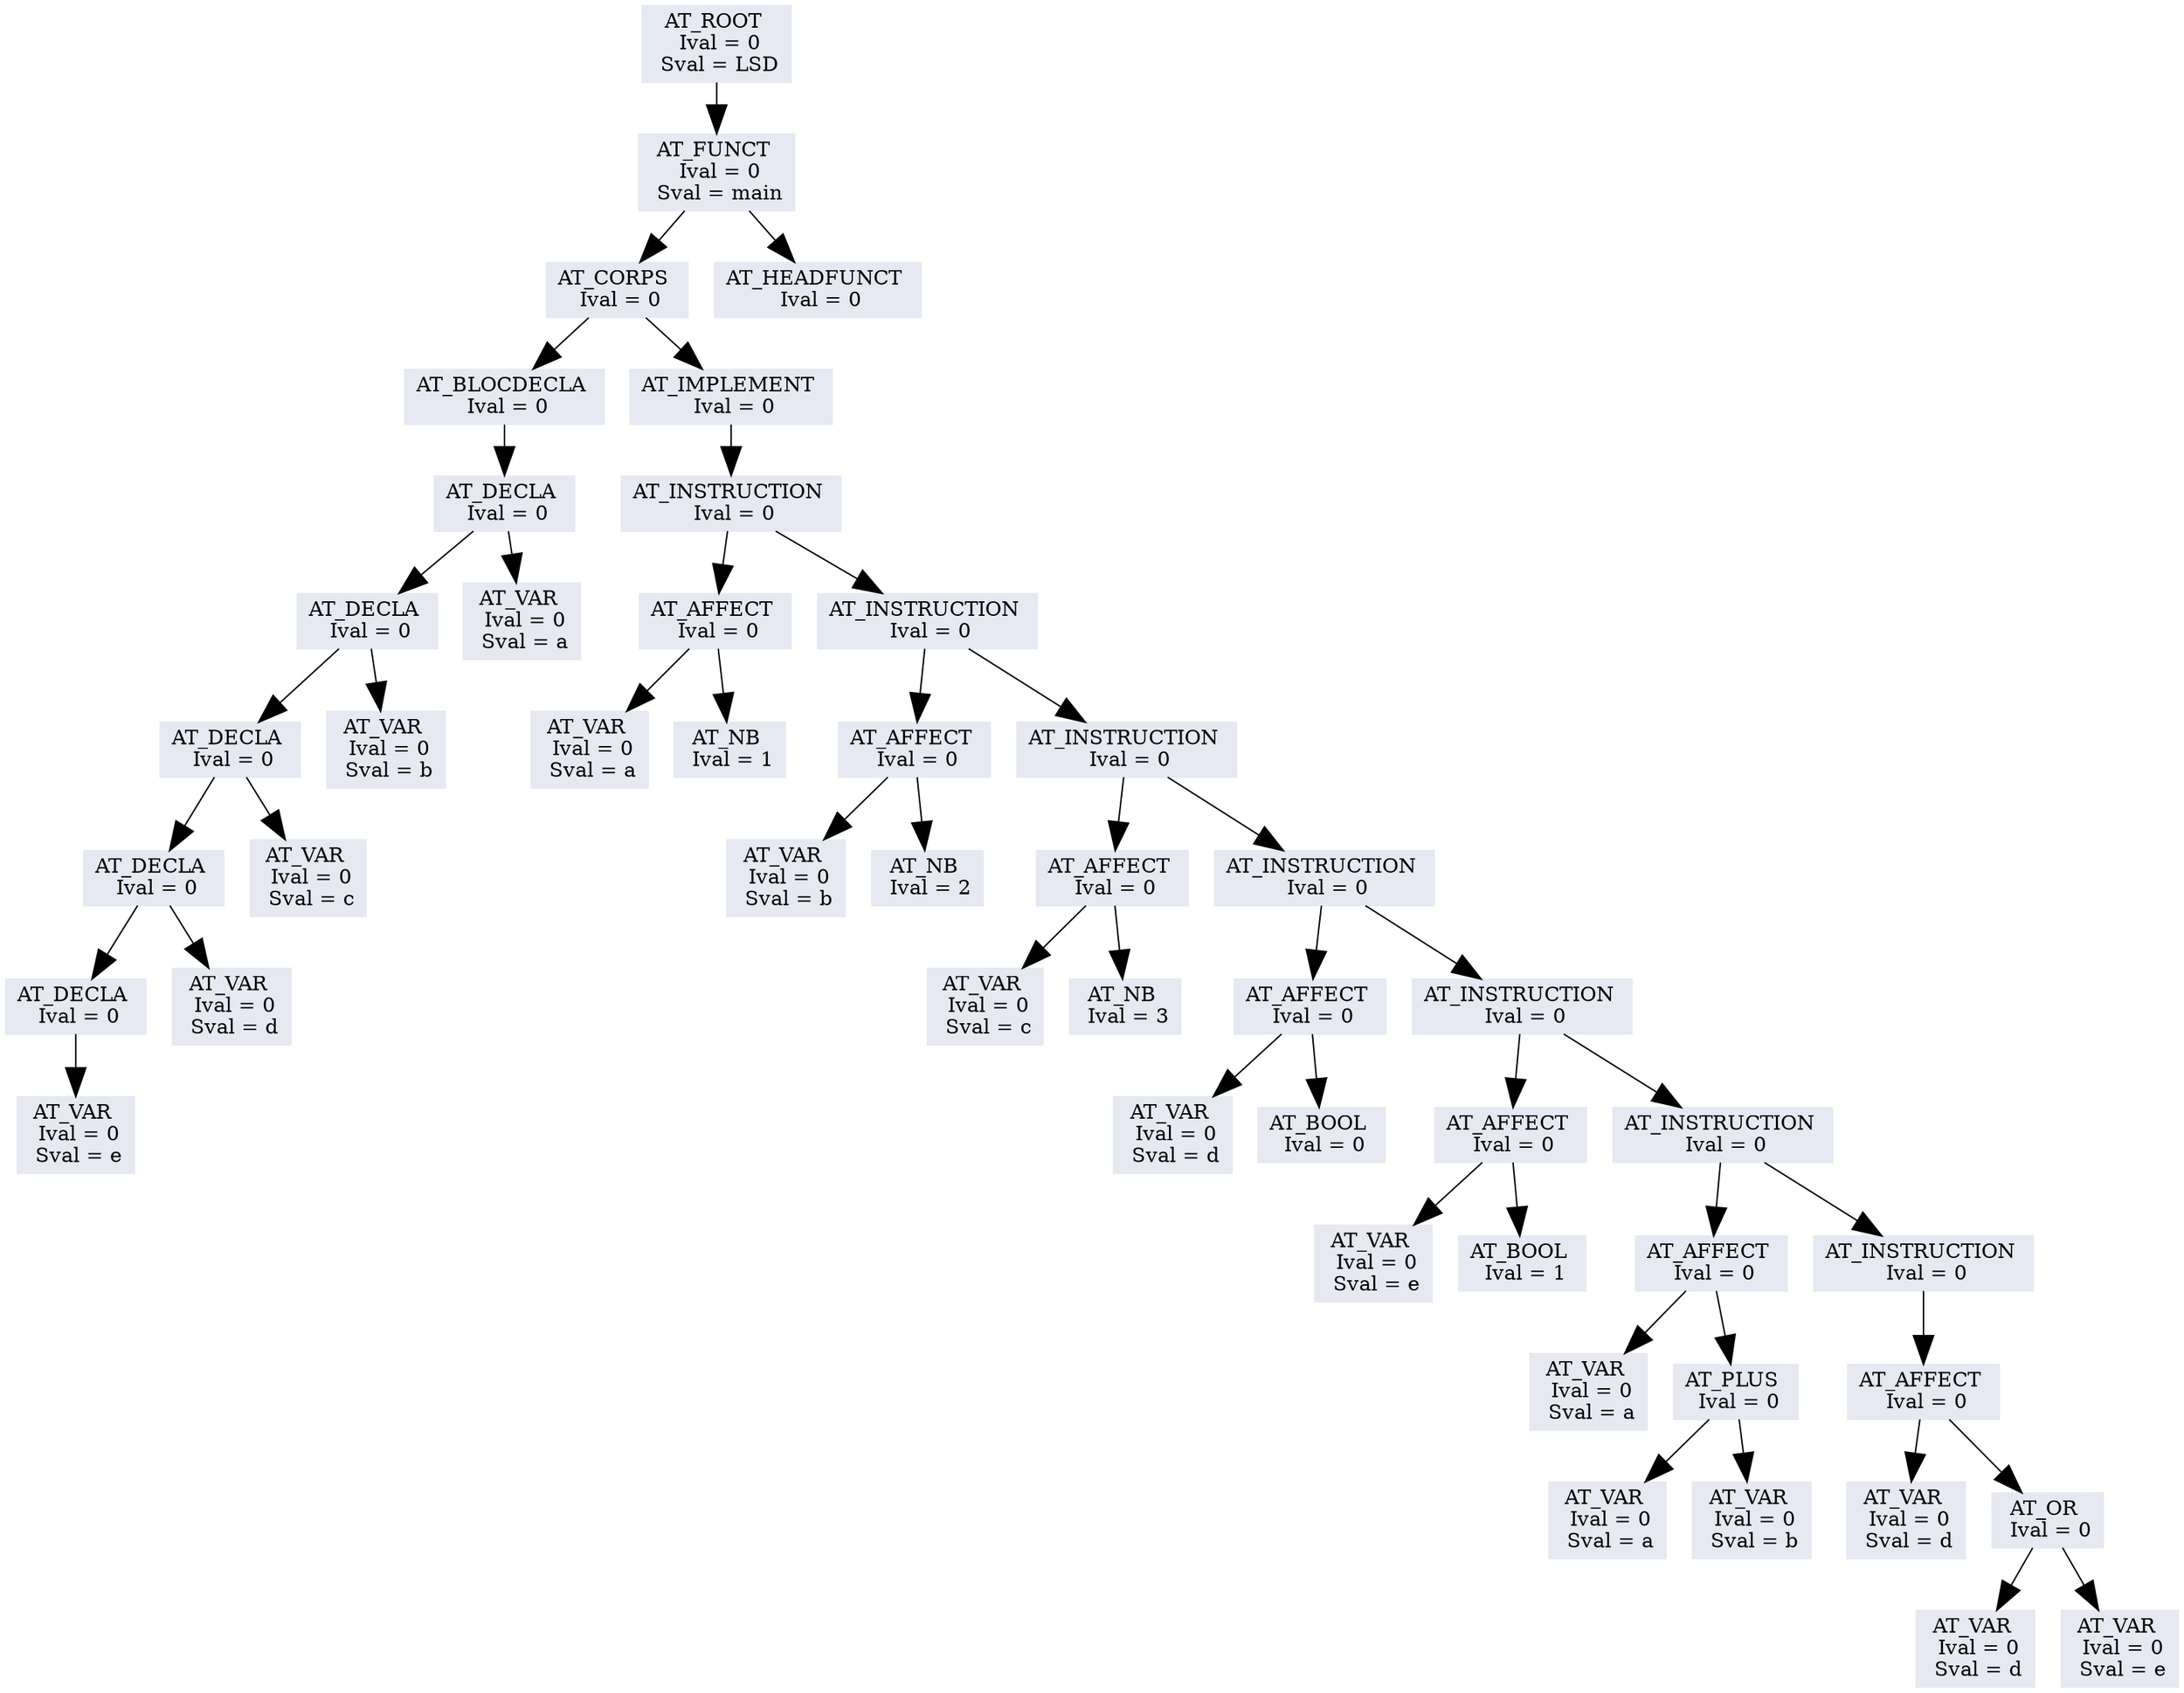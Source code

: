 //dot -Tjpg -oArbreGraph.jpg ArbreGraph.dot
digraph LSD12{
	bgcolor=white
	node [color="#9DACBF", fontcolor="#000000", style=filled];
	edge [arrowsize=2, color="#000000"];

// A remplacer avec ce qu'il y a entre ";*** BEGIN printTreeGraphViz(..) +locations ***" et ";*** END printTreeGraphViz(..) +locations ***"

"0x8ba9758";
"0x8ba9758"[shape=box, color="#e6e8f2", fontcolor="#000000",label="AT_ROOT \n Ival = 0\n Sval = LSD"];
"0x8ba9758" -> "0x8ba9738";
"0x8ba9738"[shape=box, color="#e6e8f2", fontcolor="#000000",label="AT_FUNCT \n Ival = 0\n Sval = main"];
"0x8ba9738" -> "0x8ba9718";
"0x8ba9738" -> "0x8ba9078";
"0x8ba9718"[shape=box, color="#e6e8f2", fontcolor="#000000",label="AT_CORPS \n Ival = 0"];
"0x8ba9718" -> "0x8ba9228";
"0x8ba9718" -> "0x8ba96f8";
"0x8ba9228"[shape=box, color="#e6e8f2", fontcolor="#000000",label="AT_BLOCDECLA \n Ival = 0"];
"0x8ba9228" -> "0x8ba9208";
"0x8ba9208"[shape=box, color="#e6e8f2", fontcolor="#000000",label="AT_DECLA \n Ival = 0"];
"0x8ba9208" -> "0x8ba91e8";
"0x8ba9208" -> "0x8ba90a8";
"0x8ba91e8"[shape=box, color="#e6e8f2", fontcolor="#000000",label="AT_DECLA \n Ival = 0"];
"0x8ba91e8" -> "0x8ba91c8";
"0x8ba91e8" -> "0x8ba90d8";
"0x8ba91c8"[shape=box, color="#e6e8f2", fontcolor="#000000",label="AT_DECLA \n Ival = 0"];
"0x8ba91c8" -> "0x8ba91a8";
"0x8ba91c8" -> "0x8ba9108";
"0x8ba91a8"[shape=box, color="#e6e8f2", fontcolor="#000000",label="AT_DECLA \n Ival = 0"];
"0x8ba91a8" -> "0x8ba9188";
"0x8ba91a8" -> "0x8ba9138";
"0x8ba9188"[shape=box, color="#e6e8f2", fontcolor="#000000",label="AT_DECLA \n Ival = 0"];
"0x8ba9188" -> "0x8ba9168";
"0x8ba9168"[shape=box, color="#e6e8f2", fontcolor="#000000",label="AT_VAR \n Ival = 0\n Sval = e"];
"0x8ba9138"[shape=box, color="#e6e8f2", fontcolor="#000000",label="AT_VAR \n Ival = 0\n Sval = d"];
"0x8ba9108"[shape=box, color="#e6e8f2", fontcolor="#000000",label="AT_VAR \n Ival = 0\n Sval = c"];
"0x8ba90d8"[shape=box, color="#e6e8f2", fontcolor="#000000",label="AT_VAR \n Ival = 0\n Sval = b"];
"0x8ba90a8"[shape=box, color="#e6e8f2", fontcolor="#000000",label="AT_VAR \n Ival = 0\n Sval = a"];
"0x8ba96f8"[shape=box, color="#e6e8f2", fontcolor="#000000",label="AT_IMPLEMENT \n Ival = 0"];
"0x8ba96f8" -> "0x8ba96d8";
"0x8ba96d8"[shape=box, color="#e6e8f2", fontcolor="#000000",label="AT_INSTRUCTION \n Ival = 0"];
"0x8ba96d8" -> "0x8ba9298";
"0x8ba96d8" -> "0x8ba96b8";
"0x8ba9298"[shape=box, color="#e6e8f2", fontcolor="#000000",label="AT_AFFECT \n Ival = 0"];
"0x8ba9298" -> "0x8ba9258";
"0x8ba9298" -> "0x8ba9278";
"0x8ba9258"[shape=box, color="#e6e8f2", fontcolor="#000000",label="AT_VAR \n Ival = 0\n Sval = a"];
"0x8ba9278"[shape=box, color="#e6e8f2", fontcolor="#000000",label="AT_NB \n Ival = 1"];
"0x8ba96b8"[shape=box, color="#e6e8f2", fontcolor="#000000",label="AT_INSTRUCTION \n Ival = 0"];
"0x8ba96b8" -> "0x8ba9308";
"0x8ba96b8" -> "0x8ba9698";
"0x8ba9308"[shape=box, color="#e6e8f2", fontcolor="#000000",label="AT_AFFECT \n Ival = 0"];
"0x8ba9308" -> "0x8ba92c8";
"0x8ba9308" -> "0x8ba92e8";
"0x8ba92c8"[shape=box, color="#e6e8f2", fontcolor="#000000",label="AT_VAR \n Ival = 0\n Sval = b"];
"0x8ba92e8"[shape=box, color="#e6e8f2", fontcolor="#000000",label="AT_NB \n Ival = 2"];
"0x8ba9698"[shape=box, color="#e6e8f2", fontcolor="#000000",label="AT_INSTRUCTION \n Ival = 0"];
"0x8ba9698" -> "0x8ba9378";
"0x8ba9698" -> "0x8ba9678";
"0x8ba9378"[shape=box, color="#e6e8f2", fontcolor="#000000",label="AT_AFFECT \n Ival = 0"];
"0x8ba9378" -> "0x8ba9338";
"0x8ba9378" -> "0x8ba9358";
"0x8ba9338"[shape=box, color="#e6e8f2", fontcolor="#000000",label="AT_VAR \n Ival = 0\n Sval = c"];
"0x8ba9358"[shape=box, color="#e6e8f2", fontcolor="#000000",label="AT_NB \n Ival = 3"];
"0x8ba9678"[shape=box, color="#e6e8f2", fontcolor="#000000",label="AT_INSTRUCTION \n Ival = 0"];
"0x8ba9678" -> "0x8ba93e8";
"0x8ba9678" -> "0x8ba9658";
"0x8ba93e8"[shape=box, color="#e6e8f2", fontcolor="#000000",label="AT_AFFECT \n Ival = 0"];
"0x8ba93e8" -> "0x8ba93a8";
"0x8ba93e8" -> "0x8ba93c8";
"0x8ba93a8"[shape=box, color="#e6e8f2", fontcolor="#000000",label="AT_VAR \n Ival = 0\n Sval = d"];
"0x8ba93c8"[shape=box, color="#e6e8f2", fontcolor="#000000",label="AT_BOOL \n Ival = 0"];
"0x8ba9658"[shape=box, color="#e6e8f2", fontcolor="#000000",label="AT_INSTRUCTION \n Ival = 0"];
"0x8ba9658" -> "0x8ba9458";
"0x8ba9658" -> "0x8ba9638";
"0x8ba9458"[shape=box, color="#e6e8f2", fontcolor="#000000",label="AT_AFFECT \n Ival = 0"];
"0x8ba9458" -> "0x8ba9418";
"0x8ba9458" -> "0x8ba9438";
"0x8ba9418"[shape=box, color="#e6e8f2", fontcolor="#000000",label="AT_VAR \n Ival = 0\n Sval = e"];
"0x8ba9438"[shape=box, color="#e6e8f2", fontcolor="#000000",label="AT_BOOL \n Ival = 1"];
"0x8ba9638"[shape=box, color="#e6e8f2", fontcolor="#000000",label="AT_INSTRUCTION \n Ival = 0"];
"0x8ba9638" -> "0x8ba9528";
"0x8ba9638" -> "0x8ba9618";
"0x8ba9528"[shape=box, color="#e6e8f2", fontcolor="#000000",label="AT_AFFECT \n Ival = 0"];
"0x8ba9528" -> "0x8ba9488";
"0x8ba9528" -> "0x8ba9508";
"0x8ba9488"[shape=box, color="#e6e8f2", fontcolor="#000000",label="AT_VAR \n Ival = 0\n Sval = a"];
"0x8ba9508"[shape=box, color="#e6e8f2", fontcolor="#000000",label="AT_PLUS \n Ival = 0"];
"0x8ba9508" -> "0x8ba94b8";
"0x8ba9508" -> "0x8ba94e8";
"0x8ba94b8"[shape=box, color="#e6e8f2", fontcolor="#000000",label="AT_VAR \n Ival = 0\n Sval = a"];
"0x8ba94e8"[shape=box, color="#e6e8f2", fontcolor="#000000",label="AT_VAR \n Ival = 0\n Sval = b"];
"0x8ba9618"[shape=box, color="#e6e8f2", fontcolor="#000000",label="AT_INSTRUCTION \n Ival = 0"];
"0x8ba9618" -> "0x8ba95f8";
"0x8ba95f8"[shape=box, color="#e6e8f2", fontcolor="#000000",label="AT_AFFECT \n Ival = 0"];
"0x8ba95f8" -> "0x8ba9558";
"0x8ba95f8" -> "0x8ba95d8";
"0x8ba9558"[shape=box, color="#e6e8f2", fontcolor="#000000",label="AT_VAR \n Ival = 0\n Sval = d"];
"0x8ba95d8"[shape=box, color="#e6e8f2", fontcolor="#000000",label="AT_OR \n Ival = 0"];
"0x8ba95d8" -> "0x8ba9588";
"0x8ba95d8" -> "0x8ba95b8";
"0x8ba9588"[shape=box, color="#e6e8f2", fontcolor="#000000",label="AT_VAR \n Ival = 0\n Sval = d"];
"0x8ba95b8"[shape=box, color="#e6e8f2", fontcolor="#000000",label="AT_VAR \n Ival = 0\n Sval = e"];
"0x8ba9078"[shape=box, color="#e6e8f2", fontcolor="#000000",label="AT_HEADFUNCT \n Ival = 0"];
}
